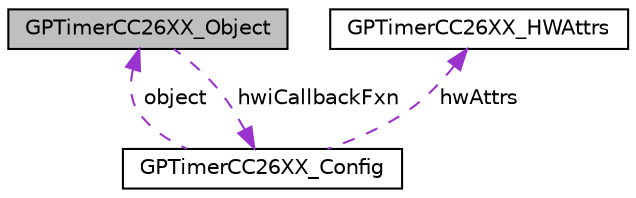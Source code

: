 digraph "GPTimerCC26XX_Object"
{
  edge [fontname="Helvetica",fontsize="10",labelfontname="Helvetica",labelfontsize="10"];
  node [fontname="Helvetica",fontsize="10",shape=record];
  Node1 [label="GPTimerCC26XX_Object",height=0.2,width=0.4,color="black", fillcolor="grey75", style="filled", fontcolor="black"];
  Node2 -> Node1 [dir="back",color="darkorchid3",fontsize="10",style="dashed",label=" hwiCallbackFxn" ,fontname="Helvetica"];
  Node2 [label="GPTimerCC26XX_Config",height=0.2,width=0.4,color="black", fillcolor="white", style="filled",URL="$struct_g_p_timer_c_c26_x_x___config.html",tooltip="GPTimer Global configuration. "];
  Node3 -> Node2 [dir="back",color="darkorchid3",fontsize="10",style="dashed",label=" hwAttrs" ,fontname="Helvetica"];
  Node3 [label="GPTimerCC26XX_HWAttrs",height=0.2,width=0.4,color="black", fillcolor="white", style="filled",URL="$struct_g_p_timer_c_c26_x_x___h_w_attrs.html",tooltip="GPTimer26XX Hardware attributes. "];
  Node1 -> Node2 [dir="back",color="darkorchid3",fontsize="10",style="dashed",label=" object" ,fontname="Helvetica"];
}
